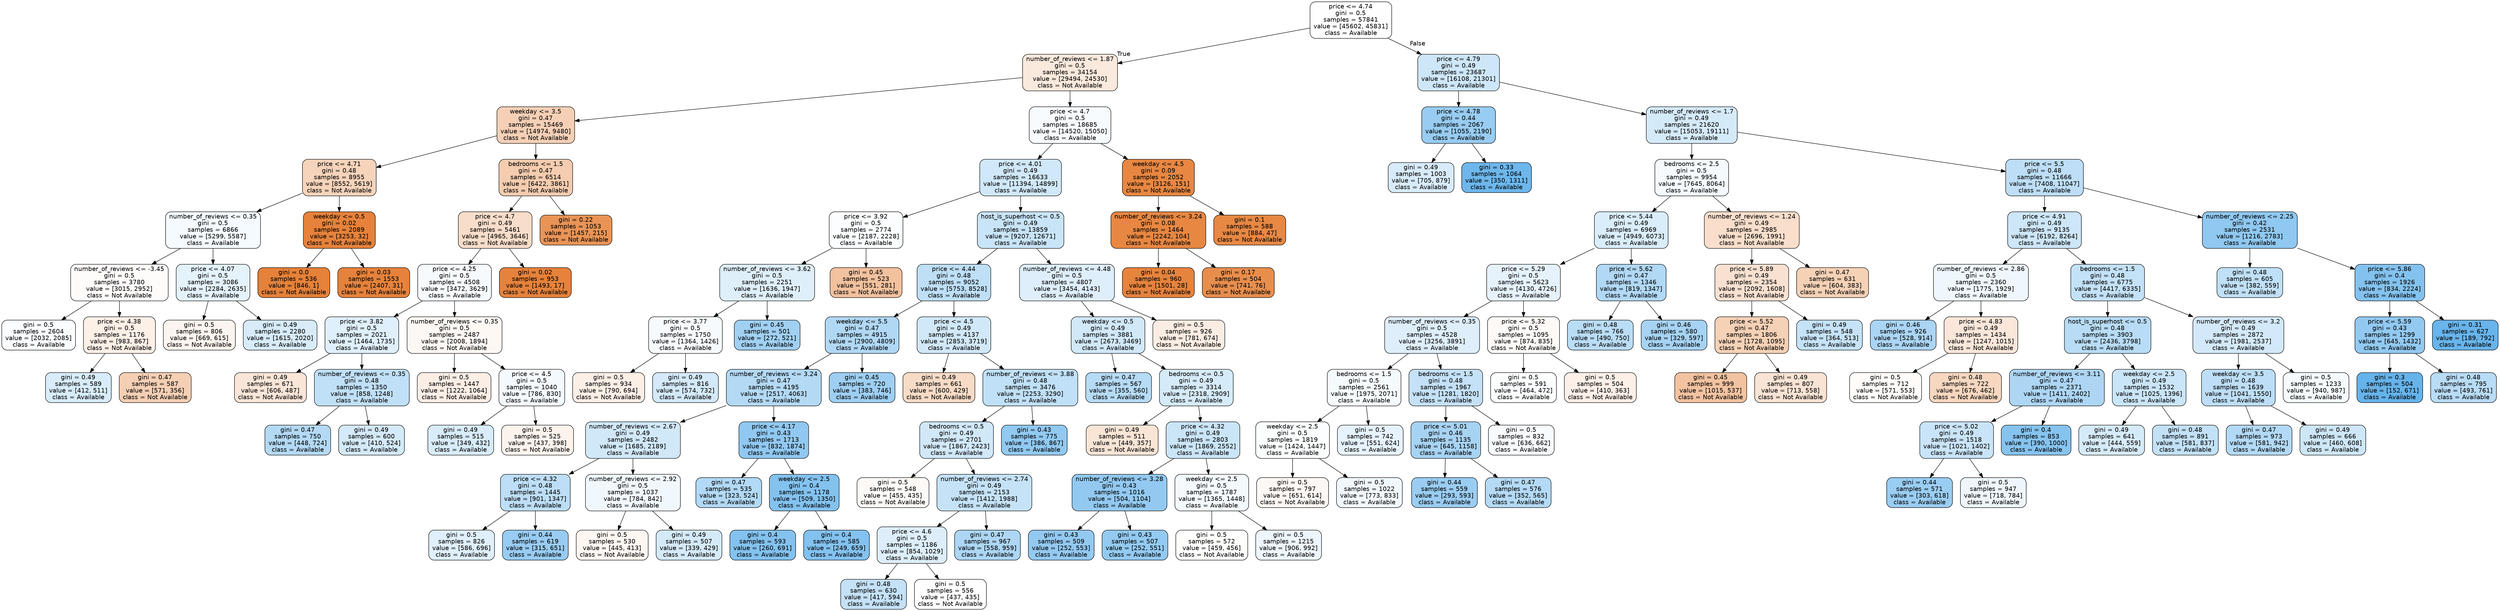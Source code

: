 digraph Tree {
node [shape=box, style="filled, rounded", color="black", fontname=helvetica] ;
edge [fontname=helvetica] ;
0 [label="price <= 4.74\ngini = 0.5\nsamples = 57841\nvalue = [45602, 45831]\nclass = Available", fillcolor="#399de501"] ;
1 [label="number_of_reviews <= 1.87\ngini = 0.5\nsamples = 34154\nvalue = [29494, 24530]\nclass = Not Available", fillcolor="#e581392b"] ;
0 -> 1 [labeldistance=2.5, labelangle=45, headlabel="True"] ;
2 [label="weekday <= 3.5\ngini = 0.47\nsamples = 15469\nvalue = [14974, 9480]\nclass = Not Available", fillcolor="#e581395e"] ;
1 -> 2 ;
3 [label="price <= 4.71\ngini = 0.48\nsamples = 8955\nvalue = [8552, 5619]\nclass = Not Available", fillcolor="#e5813957"] ;
2 -> 3 ;
4 [label="number_of_reviews <= 0.35\ngini = 0.5\nsamples = 6866\nvalue = [5299, 5587]\nclass = Available", fillcolor="#399de50d"] ;
3 -> 4 ;
5 [label="number_of_reviews <= -3.45\ngini = 0.5\nsamples = 3780\nvalue = [3015, 2952]\nclass = Not Available", fillcolor="#e5813905"] ;
4 -> 5 ;
6 [label="gini = 0.5\nsamples = 2604\nvalue = [2032, 2085]\nclass = Available", fillcolor="#399de506"] ;
5 -> 6 ;
7 [label="price <= 4.38\ngini = 0.5\nsamples = 1176\nvalue = [983, 867]\nclass = Not Available", fillcolor="#e581391e"] ;
5 -> 7 ;
8 [label="gini = 0.49\nsamples = 589\nvalue = [412, 511]\nclass = Available", fillcolor="#399de531"] ;
7 -> 8 ;
9 [label="gini = 0.47\nsamples = 587\nvalue = [571, 356]\nclass = Not Available", fillcolor="#e5813960"] ;
7 -> 9 ;
10 [label="price <= 4.07\ngini = 0.5\nsamples = 3086\nvalue = [2284, 2635]\nclass = Available", fillcolor="#399de522"] ;
4 -> 10 ;
11 [label="gini = 0.5\nsamples = 806\nvalue = [669, 615]\nclass = Not Available", fillcolor="#e5813915"] ;
10 -> 11 ;
12 [label="gini = 0.49\nsamples = 2280\nvalue = [1615, 2020]\nclass = Available", fillcolor="#399de533"] ;
10 -> 12 ;
13 [label="weekday <= 0.5\ngini = 0.02\nsamples = 2089\nvalue = [3253, 32]\nclass = Not Available", fillcolor="#e58139fc"] ;
3 -> 13 ;
14 [label="gini = 0.0\nsamples = 536\nvalue = [846, 1]\nclass = Not Available", fillcolor="#e58139ff"] ;
13 -> 14 ;
15 [label="gini = 0.03\nsamples = 1553\nvalue = [2407, 31]\nclass = Not Available", fillcolor="#e58139fc"] ;
13 -> 15 ;
16 [label="bedrooms <= 1.5\ngini = 0.47\nsamples = 6514\nvalue = [6422, 3861]\nclass = Not Available", fillcolor="#e5813966"] ;
2 -> 16 ;
17 [label="price <= 4.7\ngini = 0.49\nsamples = 5461\nvalue = [4965, 3646]\nclass = Not Available", fillcolor="#e5813944"] ;
16 -> 17 ;
18 [label="price <= 4.25\ngini = 0.5\nsamples = 4508\nvalue = [3472, 3629]\nclass = Available", fillcolor="#399de50b"] ;
17 -> 18 ;
19 [label="price <= 3.82\ngini = 0.5\nsamples = 2021\nvalue = [1464, 1735]\nclass = Available", fillcolor="#399de528"] ;
18 -> 19 ;
20 [label="gini = 0.49\nsamples = 671\nvalue = [606, 487]\nclass = Not Available", fillcolor="#e5813932"] ;
19 -> 20 ;
21 [label="number_of_reviews <= 0.35\ngini = 0.48\nsamples = 1350\nvalue = [858, 1248]\nclass = Available", fillcolor="#399de550"] ;
19 -> 21 ;
22 [label="gini = 0.47\nsamples = 750\nvalue = [448, 724]\nclass = Available", fillcolor="#399de561"] ;
21 -> 22 ;
23 [label="gini = 0.49\nsamples = 600\nvalue = [410, 524]\nclass = Available", fillcolor="#399de537"] ;
21 -> 23 ;
24 [label="number_of_reviews <= 0.35\ngini = 0.5\nsamples = 2487\nvalue = [2008, 1894]\nclass = Not Available", fillcolor="#e581390e"] ;
18 -> 24 ;
25 [label="gini = 0.5\nsamples = 1447\nvalue = [1222, 1064]\nclass = Not Available", fillcolor="#e5813921"] ;
24 -> 25 ;
26 [label="price <= 4.5\ngini = 0.5\nsamples = 1040\nvalue = [786, 830]\nclass = Available", fillcolor="#399de50e"] ;
24 -> 26 ;
27 [label="gini = 0.49\nsamples = 515\nvalue = [349, 432]\nclass = Available", fillcolor="#399de531"] ;
26 -> 27 ;
28 [label="gini = 0.5\nsamples = 525\nvalue = [437, 398]\nclass = Not Available", fillcolor="#e5813917"] ;
26 -> 28 ;
29 [label="gini = 0.02\nsamples = 953\nvalue = [1493, 17]\nclass = Not Available", fillcolor="#e58139fc"] ;
17 -> 29 ;
30 [label="gini = 0.22\nsamples = 1053\nvalue = [1457, 215]\nclass = Not Available", fillcolor="#e58139d9"] ;
16 -> 30 ;
31 [label="price <= 4.7\ngini = 0.5\nsamples = 18685\nvalue = [14520, 15050]\nclass = Available", fillcolor="#399de509"] ;
1 -> 31 ;
32 [label="price <= 4.01\ngini = 0.49\nsamples = 16633\nvalue = [11394, 14899]\nclass = Available", fillcolor="#399de53c"] ;
31 -> 32 ;
33 [label="price <= 3.92\ngini = 0.5\nsamples = 2774\nvalue = [2187, 2228]\nclass = Available", fillcolor="#399de505"] ;
32 -> 33 ;
34 [label="number_of_reviews <= 3.62\ngini = 0.5\nsamples = 2251\nvalue = [1636, 1947]\nclass = Available", fillcolor="#399de529"] ;
33 -> 34 ;
35 [label="price <= 3.77\ngini = 0.5\nsamples = 1750\nvalue = [1364, 1426]\nclass = Available", fillcolor="#399de50b"] ;
34 -> 35 ;
36 [label="gini = 0.5\nsamples = 934\nvalue = [790, 694]\nclass = Not Available", fillcolor="#e581391f"] ;
35 -> 36 ;
37 [label="gini = 0.49\nsamples = 816\nvalue = [574, 732]\nclass = Available", fillcolor="#399de537"] ;
35 -> 37 ;
38 [label="gini = 0.45\nsamples = 501\nvalue = [272, 521]\nclass = Available", fillcolor="#399de57a"] ;
34 -> 38 ;
39 [label="gini = 0.45\nsamples = 523\nvalue = [551, 281]\nclass = Not Available", fillcolor="#e581397d"] ;
33 -> 39 ;
40 [label="host_is_superhost <= 0.5\ngini = 0.49\nsamples = 13859\nvalue = [9207, 12671]\nclass = Available", fillcolor="#399de546"] ;
32 -> 40 ;
41 [label="price <= 4.44\ngini = 0.48\nsamples = 9052\nvalue = [5753, 8528]\nclass = Available", fillcolor="#399de553"] ;
40 -> 41 ;
42 [label="weekday <= 5.5\ngini = 0.47\nsamples = 4915\nvalue = [2900, 4809]\nclass = Available", fillcolor="#399de565"] ;
41 -> 42 ;
43 [label="number_of_reviews <= 3.24\ngini = 0.47\nsamples = 4195\nvalue = [2517, 4063]\nclass = Available", fillcolor="#399de561"] ;
42 -> 43 ;
44 [label="number_of_reviews <= 2.67\ngini = 0.49\nsamples = 2482\nvalue = [1685, 2189]\nclass = Available", fillcolor="#399de53b"] ;
43 -> 44 ;
45 [label="price <= 4.32\ngini = 0.48\nsamples = 1445\nvalue = [901, 1347]\nclass = Available", fillcolor="#399de554"] ;
44 -> 45 ;
46 [label="gini = 0.5\nsamples = 826\nvalue = [586, 696]\nclass = Available", fillcolor="#399de528"] ;
45 -> 46 ;
47 [label="gini = 0.44\nsamples = 619\nvalue = [315, 651]\nclass = Available", fillcolor="#399de584"] ;
45 -> 47 ;
48 [label="number_of_reviews <= 2.92\ngini = 0.5\nsamples = 1037\nvalue = [784, 842]\nclass = Available", fillcolor="#399de512"] ;
44 -> 48 ;
49 [label="gini = 0.5\nsamples = 530\nvalue = [445, 413]\nclass = Not Available", fillcolor="#e5813912"] ;
48 -> 49 ;
50 [label="gini = 0.49\nsamples = 507\nvalue = [339, 429]\nclass = Available", fillcolor="#399de535"] ;
48 -> 50 ;
51 [label="price <= 4.17\ngini = 0.43\nsamples = 1713\nvalue = [832, 1874]\nclass = Available", fillcolor="#399de58e"] ;
43 -> 51 ;
52 [label="gini = 0.47\nsamples = 535\nvalue = [323, 524]\nclass = Available", fillcolor="#399de562"] ;
51 -> 52 ;
53 [label="weekday <= 2.5\ngini = 0.4\nsamples = 1178\nvalue = [509, 1350]\nclass = Available", fillcolor="#399de59f"] ;
51 -> 53 ;
54 [label="gini = 0.4\nsamples = 593\nvalue = [260, 691]\nclass = Available", fillcolor="#399de59f"] ;
53 -> 54 ;
55 [label="gini = 0.4\nsamples = 585\nvalue = [249, 659]\nclass = Available", fillcolor="#399de59f"] ;
53 -> 55 ;
56 [label="gini = 0.45\nsamples = 720\nvalue = [383, 746]\nclass = Available", fillcolor="#399de57c"] ;
42 -> 56 ;
57 [label="price <= 4.5\ngini = 0.49\nsamples = 4137\nvalue = [2853, 3719]\nclass = Available", fillcolor="#399de53b"] ;
41 -> 57 ;
58 [label="gini = 0.49\nsamples = 661\nvalue = [600, 429]\nclass = Not Available", fillcolor="#e5813949"] ;
57 -> 58 ;
59 [label="number_of_reviews <= 3.88\ngini = 0.48\nsamples = 3476\nvalue = [2253, 3290]\nclass = Available", fillcolor="#399de550"] ;
57 -> 59 ;
60 [label="bedrooms <= 0.5\ngini = 0.49\nsamples = 2701\nvalue = [1867, 2423]\nclass = Available", fillcolor="#399de53b"] ;
59 -> 60 ;
61 [label="gini = 0.5\nsamples = 548\nvalue = [455, 435]\nclass = Not Available", fillcolor="#e581390b"] ;
60 -> 61 ;
62 [label="number_of_reviews <= 2.74\ngini = 0.49\nsamples = 2153\nvalue = [1412, 1988]\nclass = Available", fillcolor="#399de54a"] ;
60 -> 62 ;
63 [label="price <= 4.6\ngini = 0.5\nsamples = 1186\nvalue = [854, 1029]\nclass = Available", fillcolor="#399de52b"] ;
62 -> 63 ;
64 [label="gini = 0.48\nsamples = 630\nvalue = [417, 594]\nclass = Available", fillcolor="#399de54c"] ;
63 -> 64 ;
65 [label="gini = 0.5\nsamples = 556\nvalue = [437, 435]\nclass = Not Available", fillcolor="#e5813901"] ;
63 -> 65 ;
66 [label="gini = 0.47\nsamples = 967\nvalue = [558, 959]\nclass = Available", fillcolor="#399de56b"] ;
62 -> 66 ;
67 [label="gini = 0.43\nsamples = 775\nvalue = [386, 867]\nclass = Available", fillcolor="#399de58d"] ;
59 -> 67 ;
68 [label="number_of_reviews <= 4.48\ngini = 0.5\nsamples = 4807\nvalue = [3454, 4143]\nclass = Available", fillcolor="#399de52a"] ;
40 -> 68 ;
69 [label="weekday <= 0.5\ngini = 0.49\nsamples = 3881\nvalue = [2673, 3469]\nclass = Available", fillcolor="#399de53b"] ;
68 -> 69 ;
70 [label="gini = 0.47\nsamples = 567\nvalue = [355, 560]\nclass = Available", fillcolor="#399de55d"] ;
69 -> 70 ;
71 [label="bedrooms <= 0.5\ngini = 0.49\nsamples = 3314\nvalue = [2318, 2909]\nclass = Available", fillcolor="#399de534"] ;
69 -> 71 ;
72 [label="gini = 0.49\nsamples = 511\nvalue = [449, 357]\nclass = Not Available", fillcolor="#e5813934"] ;
71 -> 72 ;
73 [label="price <= 4.32\ngini = 0.49\nsamples = 2803\nvalue = [1869, 2552]\nclass = Available", fillcolor="#399de544"] ;
71 -> 73 ;
74 [label="number_of_reviews <= 3.28\ngini = 0.43\nsamples = 1016\nvalue = [504, 1104]\nclass = Available", fillcolor="#399de58b"] ;
73 -> 74 ;
75 [label="gini = 0.43\nsamples = 509\nvalue = [252, 553]\nclass = Available", fillcolor="#399de58b"] ;
74 -> 75 ;
76 [label="gini = 0.43\nsamples = 507\nvalue = [252, 551]\nclass = Available", fillcolor="#399de58a"] ;
74 -> 76 ;
77 [label="weekday <= 2.5\ngini = 0.5\nsamples = 1787\nvalue = [1365, 1448]\nclass = Available", fillcolor="#399de50f"] ;
73 -> 77 ;
78 [label="gini = 0.5\nsamples = 572\nvalue = [459, 456]\nclass = Not Available", fillcolor="#e5813902"] ;
77 -> 78 ;
79 [label="gini = 0.5\nsamples = 1215\nvalue = [906, 992]\nclass = Available", fillcolor="#399de516"] ;
77 -> 79 ;
80 [label="gini = 0.5\nsamples = 926\nvalue = [781, 674]\nclass = Not Available", fillcolor="#e5813923"] ;
68 -> 80 ;
81 [label="weekday <= 4.5\ngini = 0.09\nsamples = 2052\nvalue = [3126, 151]\nclass = Not Available", fillcolor="#e58139f3"] ;
31 -> 81 ;
82 [label="number_of_reviews <= 3.24\ngini = 0.08\nsamples = 1464\nvalue = [2242, 104]\nclass = Not Available", fillcolor="#e58139f3"] ;
81 -> 82 ;
83 [label="gini = 0.04\nsamples = 960\nvalue = [1501, 28]\nclass = Not Available", fillcolor="#e58139fa"] ;
82 -> 83 ;
84 [label="gini = 0.17\nsamples = 504\nvalue = [741, 76]\nclass = Not Available", fillcolor="#e58139e5"] ;
82 -> 84 ;
85 [label="gini = 0.1\nsamples = 588\nvalue = [884, 47]\nclass = Not Available", fillcolor="#e58139f1"] ;
81 -> 85 ;
86 [label="price <= 4.79\ngini = 0.49\nsamples = 23687\nvalue = [16108, 21301]\nclass = Available", fillcolor="#399de53e"] ;
0 -> 86 [labeldistance=2.5, labelangle=-45, headlabel="False"] ;
87 [label="price <= 4.78\ngini = 0.44\nsamples = 2067\nvalue = [1055, 2190]\nclass = Available", fillcolor="#399de584"] ;
86 -> 87 ;
88 [label="gini = 0.49\nsamples = 1003\nvalue = [705, 879]\nclass = Available", fillcolor="#399de532"] ;
87 -> 88 ;
89 [label="gini = 0.33\nsamples = 1064\nvalue = [350, 1311]\nclass = Available", fillcolor="#399de5bb"] ;
87 -> 89 ;
90 [label="number_of_reviews <= 1.7\ngini = 0.49\nsamples = 21620\nvalue = [15053, 19111]\nclass = Available", fillcolor="#399de536"] ;
86 -> 90 ;
91 [label="bedrooms <= 2.5\ngini = 0.5\nsamples = 9954\nvalue = [7645, 8064]\nclass = Available", fillcolor="#399de50d"] ;
90 -> 91 ;
92 [label="price <= 5.44\ngini = 0.49\nsamples = 6969\nvalue = [4949, 6073]\nclass = Available", fillcolor="#399de52f"] ;
91 -> 92 ;
93 [label="price <= 5.29\ngini = 0.5\nsamples = 5623\nvalue = [4130, 4726]\nclass = Available", fillcolor="#399de520"] ;
92 -> 93 ;
94 [label="number_of_reviews <= 0.35\ngini = 0.5\nsamples = 4528\nvalue = [3256, 3891]\nclass = Available", fillcolor="#399de52a"] ;
93 -> 94 ;
95 [label="bedrooms <= 1.5\ngini = 0.5\nsamples = 2561\nvalue = [1975, 2071]\nclass = Available", fillcolor="#399de50c"] ;
94 -> 95 ;
96 [label="weekday <= 2.5\ngini = 0.5\nsamples = 1819\nvalue = [1424, 1447]\nclass = Available", fillcolor="#399de504"] ;
95 -> 96 ;
97 [label="gini = 0.5\nsamples = 797\nvalue = [651, 614]\nclass = Not Available", fillcolor="#e581390e"] ;
96 -> 97 ;
98 [label="gini = 0.5\nsamples = 1022\nvalue = [773, 833]\nclass = Available", fillcolor="#399de512"] ;
96 -> 98 ;
99 [label="gini = 0.5\nsamples = 742\nvalue = [551, 624]\nclass = Available", fillcolor="#399de51e"] ;
95 -> 99 ;
100 [label="bedrooms <= 1.5\ngini = 0.48\nsamples = 1967\nvalue = [1281, 1820]\nclass = Available", fillcolor="#399de54c"] ;
94 -> 100 ;
101 [label="price <= 5.01\ngini = 0.46\nsamples = 1135\nvalue = [645, 1158]\nclass = Available", fillcolor="#399de571"] ;
100 -> 101 ;
102 [label="gini = 0.44\nsamples = 559\nvalue = [293, 593]\nclass = Available", fillcolor="#399de581"] ;
101 -> 102 ;
103 [label="gini = 0.47\nsamples = 576\nvalue = [352, 565]\nclass = Available", fillcolor="#399de560"] ;
101 -> 103 ;
104 [label="gini = 0.5\nsamples = 832\nvalue = [636, 662]\nclass = Available", fillcolor="#399de50a"] ;
100 -> 104 ;
105 [label="price <= 5.32\ngini = 0.5\nsamples = 1095\nvalue = [874, 835]\nclass = Not Available", fillcolor="#e581390b"] ;
93 -> 105 ;
106 [label="gini = 0.5\nsamples = 591\nvalue = [464, 472]\nclass = Available", fillcolor="#399de504"] ;
105 -> 106 ;
107 [label="gini = 0.5\nsamples = 504\nvalue = [410, 363]\nclass = Not Available", fillcolor="#e581391d"] ;
105 -> 107 ;
108 [label="price <= 5.62\ngini = 0.47\nsamples = 1346\nvalue = [819, 1347]\nclass = Available", fillcolor="#399de564"] ;
92 -> 108 ;
109 [label="gini = 0.48\nsamples = 766\nvalue = [490, 750]\nclass = Available", fillcolor="#399de558"] ;
108 -> 109 ;
110 [label="gini = 0.46\nsamples = 580\nvalue = [329, 597]\nclass = Available", fillcolor="#399de572"] ;
108 -> 110 ;
111 [label="number_of_reviews <= 1.24\ngini = 0.49\nsamples = 2985\nvalue = [2696, 1991]\nclass = Not Available", fillcolor="#e5813943"] ;
91 -> 111 ;
112 [label="price <= 5.89\ngini = 0.49\nsamples = 2354\nvalue = [2092, 1608]\nclass = Not Available", fillcolor="#e581393b"] ;
111 -> 112 ;
113 [label="price <= 5.52\ngini = 0.47\nsamples = 1806\nvalue = [1728, 1095]\nclass = Not Available", fillcolor="#e581395d"] ;
112 -> 113 ;
114 [label="gini = 0.45\nsamples = 999\nvalue = [1015, 537]\nclass = Not Available", fillcolor="#e5813978"] ;
113 -> 114 ;
115 [label="gini = 0.49\nsamples = 807\nvalue = [713, 558]\nclass = Not Available", fillcolor="#e5813937"] ;
113 -> 115 ;
116 [label="gini = 0.49\nsamples = 548\nvalue = [364, 513]\nclass = Available", fillcolor="#399de54a"] ;
112 -> 116 ;
117 [label="gini = 0.47\nsamples = 631\nvalue = [604, 383]\nclass = Not Available", fillcolor="#e581395d"] ;
111 -> 117 ;
118 [label="price <= 5.5\ngini = 0.48\nsamples = 11666\nvalue = [7408, 11047]\nclass = Available", fillcolor="#399de554"] ;
90 -> 118 ;
119 [label="price <= 4.91\ngini = 0.49\nsamples = 9135\nvalue = [6192, 8264]\nclass = Available", fillcolor="#399de540"] ;
118 -> 119 ;
120 [label="number_of_reviews <= 2.86\ngini = 0.5\nsamples = 2360\nvalue = [1775, 1929]\nclass = Available", fillcolor="#399de514"] ;
119 -> 120 ;
121 [label="gini = 0.46\nsamples = 926\nvalue = [528, 914]\nclass = Available", fillcolor="#399de56c"] ;
120 -> 121 ;
122 [label="price <= 4.83\ngini = 0.49\nsamples = 1434\nvalue = [1247, 1015]\nclass = Not Available", fillcolor="#e581392f"] ;
120 -> 122 ;
123 [label="gini = 0.5\nsamples = 712\nvalue = [571, 553]\nclass = Not Available", fillcolor="#e5813908"] ;
122 -> 123 ;
124 [label="gini = 0.48\nsamples = 722\nvalue = [676, 462]\nclass = Not Available", fillcolor="#e5813951"] ;
122 -> 124 ;
125 [label="bedrooms <= 1.5\ngini = 0.48\nsamples = 6775\nvalue = [4417, 6335]\nclass = Available", fillcolor="#399de54d"] ;
119 -> 125 ;
126 [label="host_is_superhost <= 0.5\ngini = 0.48\nsamples = 3903\nvalue = [2436, 3798]\nclass = Available", fillcolor="#399de55b"] ;
125 -> 126 ;
127 [label="number_of_reviews <= 3.11\ngini = 0.47\nsamples = 2371\nvalue = [1411, 2402]\nclass = Available", fillcolor="#399de569"] ;
126 -> 127 ;
128 [label="price <= 5.02\ngini = 0.49\nsamples = 1518\nvalue = [1021, 1402]\nclass = Available", fillcolor="#399de545"] ;
127 -> 128 ;
129 [label="gini = 0.44\nsamples = 571\nvalue = [303, 618]\nclass = Available", fillcolor="#399de582"] ;
128 -> 129 ;
130 [label="gini = 0.5\nsamples = 947\nvalue = [718, 784]\nclass = Available", fillcolor="#399de515"] ;
128 -> 130 ;
131 [label="gini = 0.4\nsamples = 853\nvalue = [390, 1000]\nclass = Available", fillcolor="#399de59c"] ;
127 -> 131 ;
132 [label="weekday <= 2.5\ngini = 0.49\nsamples = 1532\nvalue = [1025, 1396]\nclass = Available", fillcolor="#399de544"] ;
126 -> 132 ;
133 [label="gini = 0.49\nsamples = 641\nvalue = [444, 559]\nclass = Available", fillcolor="#399de534"] ;
132 -> 133 ;
134 [label="gini = 0.48\nsamples = 891\nvalue = [581, 837]\nclass = Available", fillcolor="#399de54e"] ;
132 -> 134 ;
135 [label="number_of_reviews <= 3.2\ngini = 0.49\nsamples = 2872\nvalue = [1981, 2537]\nclass = Available", fillcolor="#399de538"] ;
125 -> 135 ;
136 [label="weekday <= 3.5\ngini = 0.48\nsamples = 1639\nvalue = [1041, 1550]\nclass = Available", fillcolor="#399de554"] ;
135 -> 136 ;
137 [label="gini = 0.47\nsamples = 973\nvalue = [581, 942]\nclass = Available", fillcolor="#399de562"] ;
136 -> 137 ;
138 [label="gini = 0.49\nsamples = 666\nvalue = [460, 608]\nclass = Available", fillcolor="#399de53e"] ;
136 -> 138 ;
139 [label="gini = 0.5\nsamples = 1233\nvalue = [940, 987]\nclass = Available", fillcolor="#399de50c"] ;
135 -> 139 ;
140 [label="number_of_reviews <= 2.25\ngini = 0.42\nsamples = 2531\nvalue = [1216, 2783]\nclass = Available", fillcolor="#399de590"] ;
118 -> 140 ;
141 [label="gini = 0.48\nsamples = 605\nvalue = [382, 559]\nclass = Available", fillcolor="#399de551"] ;
140 -> 141 ;
142 [label="price <= 5.86\ngini = 0.4\nsamples = 1926\nvalue = [834, 2224]\nclass = Available", fillcolor="#399de59f"] ;
140 -> 142 ;
143 [label="price <= 5.59\ngini = 0.43\nsamples = 1299\nvalue = [645, 1432]\nclass = Available", fillcolor="#399de58c"] ;
142 -> 143 ;
144 [label="gini = 0.3\nsamples = 504\nvalue = [152, 671]\nclass = Available", fillcolor="#399de5c5"] ;
143 -> 144 ;
145 [label="gini = 0.48\nsamples = 795\nvalue = [493, 761]\nclass = Available", fillcolor="#399de55a"] ;
143 -> 145 ;
146 [label="gini = 0.31\nsamples = 627\nvalue = [189, 792]\nclass = Available", fillcolor="#399de5c2"] ;
142 -> 146 ;
}